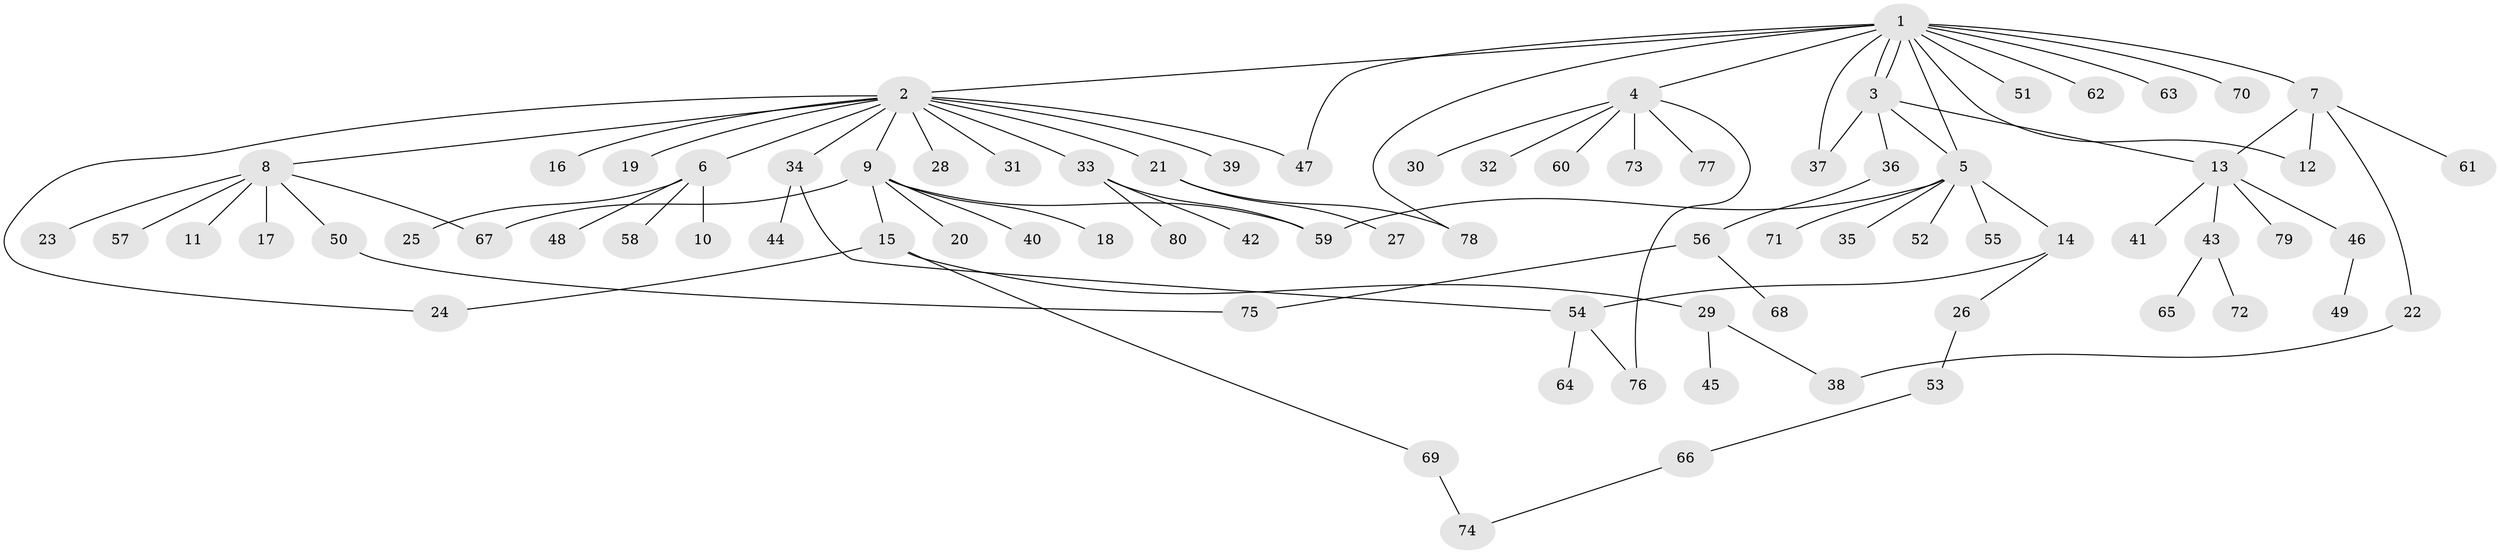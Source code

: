 // Generated by graph-tools (version 1.1) at 2025/11/02/27/25 16:11:09]
// undirected, 80 vertices, 95 edges
graph export_dot {
graph [start="1"]
  node [color=gray90,style=filled];
  1;
  2;
  3;
  4;
  5;
  6;
  7;
  8;
  9;
  10;
  11;
  12;
  13;
  14;
  15;
  16;
  17;
  18;
  19;
  20;
  21;
  22;
  23;
  24;
  25;
  26;
  27;
  28;
  29;
  30;
  31;
  32;
  33;
  34;
  35;
  36;
  37;
  38;
  39;
  40;
  41;
  42;
  43;
  44;
  45;
  46;
  47;
  48;
  49;
  50;
  51;
  52;
  53;
  54;
  55;
  56;
  57;
  58;
  59;
  60;
  61;
  62;
  63;
  64;
  65;
  66;
  67;
  68;
  69;
  70;
  71;
  72;
  73;
  74;
  75;
  76;
  77;
  78;
  79;
  80;
  1 -- 2;
  1 -- 3;
  1 -- 3;
  1 -- 4;
  1 -- 5;
  1 -- 7;
  1 -- 12;
  1 -- 37;
  1 -- 47;
  1 -- 51;
  1 -- 62;
  1 -- 63;
  1 -- 70;
  1 -- 78;
  2 -- 6;
  2 -- 8;
  2 -- 9;
  2 -- 16;
  2 -- 19;
  2 -- 21;
  2 -- 24;
  2 -- 28;
  2 -- 31;
  2 -- 33;
  2 -- 34;
  2 -- 39;
  2 -- 47;
  3 -- 5;
  3 -- 13;
  3 -- 36;
  3 -- 37;
  4 -- 30;
  4 -- 32;
  4 -- 60;
  4 -- 73;
  4 -- 76;
  4 -- 77;
  5 -- 14;
  5 -- 35;
  5 -- 52;
  5 -- 55;
  5 -- 59;
  5 -- 71;
  6 -- 10;
  6 -- 25;
  6 -- 48;
  6 -- 58;
  7 -- 12;
  7 -- 13;
  7 -- 22;
  7 -- 61;
  8 -- 11;
  8 -- 17;
  8 -- 23;
  8 -- 50;
  8 -- 57;
  8 -- 67;
  9 -- 15;
  9 -- 18;
  9 -- 20;
  9 -- 40;
  9 -- 59;
  9 -- 67;
  13 -- 41;
  13 -- 43;
  13 -- 46;
  13 -- 79;
  14 -- 26;
  14 -- 54;
  15 -- 24;
  15 -- 29;
  15 -- 69;
  21 -- 27;
  21 -- 78;
  22 -- 38;
  26 -- 53;
  29 -- 38;
  29 -- 45;
  33 -- 42;
  33 -- 59;
  33 -- 80;
  34 -- 44;
  34 -- 54;
  36 -- 56;
  43 -- 65;
  43 -- 72;
  46 -- 49;
  50 -- 75;
  53 -- 66;
  54 -- 64;
  54 -- 76;
  56 -- 68;
  56 -- 75;
  66 -- 74;
  69 -- 74;
}
